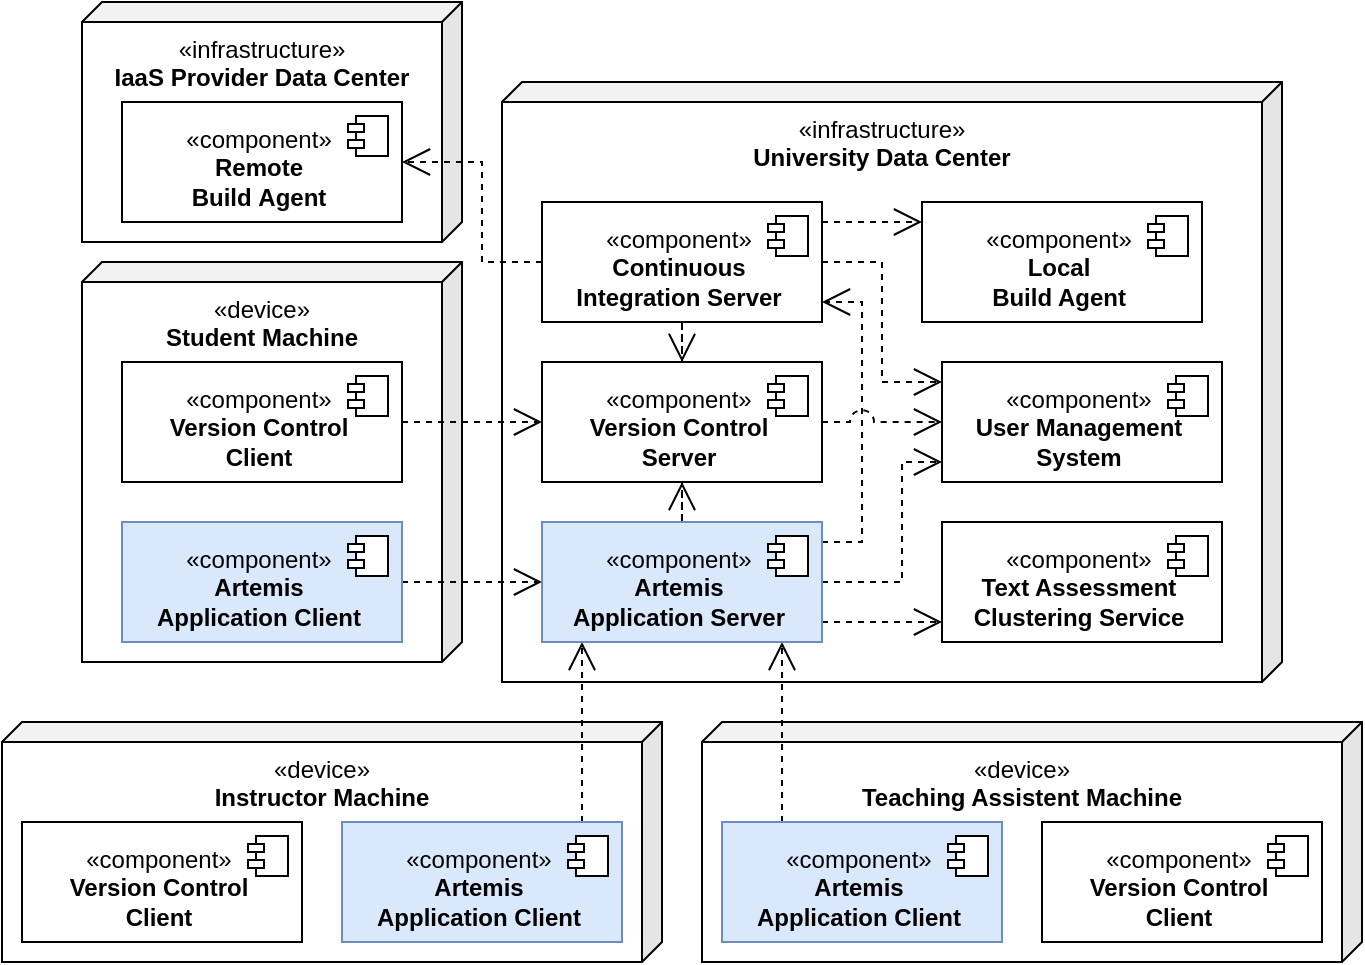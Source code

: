 <mxfile version="11.1.1" type="device"><diagram id="VvR8TUml3UKFqzGlsAcY" name="Page-1"><mxGraphModel dx="1181" dy="688" grid="1" gridSize="10" guides="1" tooltips="1" connect="1" arrows="1" fold="1" page="1" pageScale="1" pageWidth="827" pageHeight="1169" math="0" shadow="0"><root><mxCell id="0"/><mxCell id="1" parent="0"/><mxCell id="8SVieCQln2j5EuZ8TaGe-26" value="«infrastructure»&lt;br&gt;&lt;b&gt;University Data Center&lt;/b&gt;" style="shape=cube;whiteSpace=wrap;html=1;boundedLbl=1;backgroundOutline=1;darkOpacity=0.05;darkOpacity2=0.1;size=10;flipV=0;flipH=1;fillColor=none;verticalAlign=top;" vertex="1" parent="1"><mxGeometry x="280" y="70" width="390" height="300" as="geometry"/></mxCell><mxCell id="8SVieCQln2j5EuZ8TaGe-1" value="«infrastructure»&lt;br&gt;&lt;b&gt;IaaS Provider Data Center&lt;/b&gt;" style="shape=cube;whiteSpace=wrap;html=1;boundedLbl=1;backgroundOutline=1;darkOpacity=0.05;darkOpacity2=0.1;size=10;flipV=0;flipH=1;fillColor=none;verticalAlign=top;" vertex="1" parent="1"><mxGeometry x="70" y="30" width="190" height="120" as="geometry"/></mxCell><mxCell id="8SVieCQln2j5EuZ8TaGe-2" value="«component»&lt;br&gt;&lt;b&gt;Remote&lt;br&gt;Build&amp;nbsp;Agent&lt;/b&gt;" style="html=1;fillColor=#ffffff;spacingRight=5;align=center;spacingTop=5;" vertex="1" parent="1"><mxGeometry x="90" y="80" width="140" height="60" as="geometry"/></mxCell><mxCell id="8SVieCQln2j5EuZ8TaGe-3" value="" style="shape=component;jettyWidth=8;jettyHeight=4;" vertex="1" parent="8SVieCQln2j5EuZ8TaGe-2"><mxGeometry x="1" width="20" height="20" relative="1" as="geometry"><mxPoint x="-27" y="7" as="offset"/></mxGeometry></mxCell><mxCell id="8SVieCQln2j5EuZ8TaGe-4" value="«device»&lt;br&gt;&lt;b&gt;Student Machine&lt;/b&gt;" style="shape=cube;whiteSpace=wrap;html=1;boundedLbl=1;backgroundOutline=1;darkOpacity=0.05;darkOpacity2=0.1;size=10;flipV=0;flipH=1;fillColor=none;verticalAlign=top;" vertex="1" parent="1"><mxGeometry x="70" y="160" width="190" height="200" as="geometry"/></mxCell><mxCell id="8SVieCQln2j5EuZ8TaGe-32" style="edgeStyle=orthogonalEdgeStyle;rounded=0;jumpStyle=arc;jumpSize=12;orthogonalLoop=1;jettySize=auto;html=1;exitX=1;exitY=0.5;exitDx=0;exitDy=0;dashed=1;startSize=12;endArrow=open;endFill=0;endSize=12;" edge="1" parent="1" source="8SVieCQln2j5EuZ8TaGe-5" target="8SVieCQln2j5EuZ8TaGe-30"><mxGeometry relative="1" as="geometry"/></mxCell><mxCell id="8SVieCQln2j5EuZ8TaGe-5" value="«component»&lt;br&gt;&lt;b&gt;Version Control&lt;br&gt;Client&lt;/b&gt;" style="html=1;fillColor=#ffffff;spacingRight=5;spacingTop=5;" vertex="1" parent="1"><mxGeometry x="90" y="210" width="140" height="60" as="geometry"/></mxCell><mxCell id="8SVieCQln2j5EuZ8TaGe-6" value="" style="shape=component;jettyWidth=8;jettyHeight=4;" vertex="1" parent="8SVieCQln2j5EuZ8TaGe-5"><mxGeometry x="1" width="20" height="20" relative="1" as="geometry"><mxPoint x="-27" y="7" as="offset"/></mxGeometry></mxCell><mxCell id="8SVieCQln2j5EuZ8TaGe-29" style="edgeStyle=orthogonalEdgeStyle;rounded=0;orthogonalLoop=1;jettySize=auto;html=1;exitX=1;exitY=0.5;exitDx=0;exitDy=0;jumpSize=12;endSize=12;startSize=12;jumpStyle=arc;endArrow=open;endFill=0;dashed=1;" edge="1" parent="1" source="8SVieCQln2j5EuZ8TaGe-7" target="8SVieCQln2j5EuZ8TaGe-27"><mxGeometry relative="1" as="geometry"/></mxCell><mxCell id="8SVieCQln2j5EuZ8TaGe-7" value="«component»&lt;br&gt;&lt;b&gt;Artemis&lt;br&gt;Application&amp;nbsp;Client&lt;/b&gt;" style="html=1;fillColor=#dae8fc;strokeColor=#6c8ebf;spacingRight=5;spacingTop=5;" vertex="1" parent="1"><mxGeometry x="90" y="290" width="140" height="60" as="geometry"/></mxCell><mxCell id="8SVieCQln2j5EuZ8TaGe-8" value="" style="shape=component;jettyWidth=8;jettyHeight=4;" vertex="1" parent="8SVieCQln2j5EuZ8TaGe-7"><mxGeometry x="1" width="20" height="20" relative="1" as="geometry"><mxPoint x="-27" y="7" as="offset"/></mxGeometry></mxCell><mxCell id="8SVieCQln2j5EuZ8TaGe-21" value="«device»&lt;br&gt;&lt;b&gt;Instructor Machine&lt;/b&gt;" style="shape=cube;whiteSpace=wrap;html=1;boundedLbl=1;backgroundOutline=1;darkOpacity=0.05;darkOpacity2=0.1;size=10;flipV=0;flipH=1;fillColor=none;verticalAlign=top;" vertex="1" parent="1"><mxGeometry x="30" y="390" width="330" height="120" as="geometry"/></mxCell><mxCell id="8SVieCQln2j5EuZ8TaGe-22" value="«component»&lt;br&gt;&lt;b&gt;Version Control&lt;br&gt;Client&lt;/b&gt;" style="html=1;fillColor=#ffffff;spacingRight=5;spacingTop=5;" vertex="1" parent="1"><mxGeometry x="40" y="440" width="140" height="60" as="geometry"/></mxCell><mxCell id="8SVieCQln2j5EuZ8TaGe-23" value="" style="shape=component;jettyWidth=8;jettyHeight=4;" vertex="1" parent="8SVieCQln2j5EuZ8TaGe-22"><mxGeometry x="1" width="20" height="20" relative="1" as="geometry"><mxPoint x="-27" y="7" as="offset"/></mxGeometry></mxCell><mxCell id="8SVieCQln2j5EuZ8TaGe-50" style="edgeStyle=orthogonalEdgeStyle;rounded=0;jumpStyle=arc;jumpSize=12;orthogonalLoop=1;jettySize=auto;html=1;dashed=1;startSize=12;endArrow=open;endFill=0;endSize=12;" edge="1" parent="1" source="8SVieCQln2j5EuZ8TaGe-24" target="8SVieCQln2j5EuZ8TaGe-27"><mxGeometry relative="1" as="geometry"><Array as="points"><mxPoint x="320" y="410"/><mxPoint x="320" y="410"/></Array></mxGeometry></mxCell><mxCell id="8SVieCQln2j5EuZ8TaGe-24" value="«component»&lt;br&gt;&lt;b&gt;Artemis&lt;br&gt;Application Client&lt;/b&gt;" style="html=1;fillColor=#dae8fc;strokeColor=#6c8ebf;spacingRight=5;spacingTop=5;" vertex="1" parent="1"><mxGeometry x="200" y="440" width="140" height="60" as="geometry"/></mxCell><mxCell id="8SVieCQln2j5EuZ8TaGe-25" value="" style="shape=component;jettyWidth=8;jettyHeight=4;" vertex="1" parent="8SVieCQln2j5EuZ8TaGe-24"><mxGeometry x="1" width="20" height="20" relative="1" as="geometry"><mxPoint x="-27" y="7" as="offset"/></mxGeometry></mxCell><mxCell id="8SVieCQln2j5EuZ8TaGe-16" value="«device»&lt;br&gt;&lt;b&gt;Teaching Assistent Machine&lt;/b&gt;" style="shape=cube;whiteSpace=wrap;html=1;boundedLbl=1;backgroundOutline=1;darkOpacity=0.05;darkOpacity2=0.1;size=10;flipV=0;flipH=1;fillColor=none;verticalAlign=top;" vertex="1" parent="1"><mxGeometry x="380" y="390" width="330" height="120" as="geometry"/></mxCell><mxCell id="8SVieCQln2j5EuZ8TaGe-17" value="«component»&lt;br&gt;&lt;b&gt;Version Control&lt;br&gt;Client&lt;/b&gt;" style="html=1;fillColor=#ffffff;spacingRight=5;spacingTop=5;" vertex="1" parent="1"><mxGeometry x="550" y="440" width="140" height="60" as="geometry"/></mxCell><mxCell id="8SVieCQln2j5EuZ8TaGe-18" value="" style="shape=component;jettyWidth=8;jettyHeight=4;" vertex="1" parent="8SVieCQln2j5EuZ8TaGe-17"><mxGeometry x="1" width="20" height="20" relative="1" as="geometry"><mxPoint x="-27" y="7" as="offset"/></mxGeometry></mxCell><mxCell id="8SVieCQln2j5EuZ8TaGe-51" style="edgeStyle=orthogonalEdgeStyle;rounded=0;jumpStyle=arc;jumpSize=12;orthogonalLoop=1;jettySize=auto;html=1;dashed=1;startSize=12;endArrow=open;endFill=0;endSize=12;" edge="1" parent="1" source="8SVieCQln2j5EuZ8TaGe-19" target="8SVieCQln2j5EuZ8TaGe-27"><mxGeometry relative="1" as="geometry"><Array as="points"><mxPoint x="420" y="410"/><mxPoint x="420" y="410"/></Array></mxGeometry></mxCell><mxCell id="8SVieCQln2j5EuZ8TaGe-19" value="«component»&lt;br&gt;&lt;b&gt;Artemis&lt;br&gt;Application Client&lt;/b&gt;" style="html=1;fillColor=#dae8fc;strokeColor=#6c8ebf;spacingRight=5;spacingTop=5;" vertex="1" parent="1"><mxGeometry x="390" y="440" width="140" height="60" as="geometry"/></mxCell><mxCell id="8SVieCQln2j5EuZ8TaGe-20" value="" style="shape=component;jettyWidth=8;jettyHeight=4;" vertex="1" parent="8SVieCQln2j5EuZ8TaGe-19"><mxGeometry x="1" width="20" height="20" relative="1" as="geometry"><mxPoint x="-27" y="7" as="offset"/></mxGeometry></mxCell><mxCell id="8SVieCQln2j5EuZ8TaGe-39" style="edgeStyle=orthogonalEdgeStyle;rounded=0;jumpStyle=arc;jumpSize=12;orthogonalLoop=1;jettySize=auto;html=1;exitX=0.5;exitY=0;exitDx=0;exitDy=0;dashed=1;startSize=12;endArrow=open;endFill=0;endSize=12;" edge="1" parent="1" source="8SVieCQln2j5EuZ8TaGe-27" target="8SVieCQln2j5EuZ8TaGe-30"><mxGeometry relative="1" as="geometry"/></mxCell><mxCell id="8SVieCQln2j5EuZ8TaGe-41" style="edgeStyle=orthogonalEdgeStyle;rounded=0;jumpStyle=arc;jumpSize=12;orthogonalLoop=1;jettySize=auto;html=1;dashed=1;startSize=12;endArrow=open;endFill=0;endSize=12;" edge="1" parent="1" source="8SVieCQln2j5EuZ8TaGe-27" target="8SVieCQln2j5EuZ8TaGe-33"><mxGeometry relative="1" as="geometry"><Array as="points"><mxPoint x="460" y="300"/><mxPoint x="460" y="180"/></Array></mxGeometry></mxCell><mxCell id="8SVieCQln2j5EuZ8TaGe-46" style="edgeStyle=orthogonalEdgeStyle;rounded=0;jumpStyle=arc;jumpSize=12;orthogonalLoop=1;jettySize=auto;html=1;dashed=1;startSize=12;endArrow=open;endFill=0;endSize=12;" edge="1" parent="1" source="8SVieCQln2j5EuZ8TaGe-27" target="8SVieCQln2j5EuZ8TaGe-42"><mxGeometry relative="1" as="geometry"><Array as="points"><mxPoint x="480" y="320"/><mxPoint x="480" y="260"/></Array></mxGeometry></mxCell><mxCell id="8SVieCQln2j5EuZ8TaGe-49" style="edgeStyle=orthogonalEdgeStyle;rounded=0;jumpStyle=arc;jumpSize=12;orthogonalLoop=1;jettySize=auto;html=1;dashed=1;startSize=12;endArrow=open;endFill=0;endSize=12;" edge="1" parent="1" source="8SVieCQln2j5EuZ8TaGe-27" target="8SVieCQln2j5EuZ8TaGe-47"><mxGeometry relative="1" as="geometry"><Array as="points"><mxPoint x="460" y="340"/><mxPoint x="460" y="340"/></Array></mxGeometry></mxCell><mxCell id="8SVieCQln2j5EuZ8TaGe-27" value="«component»&lt;br&gt;&lt;b&gt;Artemis&lt;br&gt;Application Server&lt;/b&gt;" style="html=1;fillColor=#dae8fc;strokeColor=#6c8ebf;spacingRight=5;spacingTop=5;" vertex="1" parent="1"><mxGeometry x="300" y="290" width="140" height="60" as="geometry"/></mxCell><mxCell id="8SVieCQln2j5EuZ8TaGe-28" value="" style="shape=component;jettyWidth=8;jettyHeight=4;" vertex="1" parent="8SVieCQln2j5EuZ8TaGe-27"><mxGeometry x="1" width="20" height="20" relative="1" as="geometry"><mxPoint x="-27" y="7" as="offset"/></mxGeometry></mxCell><mxCell id="8SVieCQln2j5EuZ8TaGe-44" style="edgeStyle=orthogonalEdgeStyle;rounded=0;jumpStyle=arc;jumpSize=12;orthogonalLoop=1;jettySize=auto;html=1;exitX=1;exitY=0.5;exitDx=0;exitDy=0;dashed=1;startSize=12;endArrow=open;endFill=0;endSize=12;" edge="1" parent="1" source="8SVieCQln2j5EuZ8TaGe-30" target="8SVieCQln2j5EuZ8TaGe-42"><mxGeometry relative="1" as="geometry"><Array as="points"><mxPoint x="490" y="240"/><mxPoint x="490" y="240"/></Array></mxGeometry></mxCell><mxCell id="8SVieCQln2j5EuZ8TaGe-30" value="«component»&lt;br&gt;&lt;b&gt;Version Control&lt;br&gt;Server&lt;/b&gt;" style="html=1;fillColor=#ffffff;spacingRight=5;spacingTop=5;" vertex="1" parent="1"><mxGeometry x="300" y="210" width="140" height="60" as="geometry"/></mxCell><mxCell id="8SVieCQln2j5EuZ8TaGe-31" value="" style="shape=component;jettyWidth=8;jettyHeight=4;" vertex="1" parent="8SVieCQln2j5EuZ8TaGe-30"><mxGeometry x="1" width="20" height="20" relative="1" as="geometry"><mxPoint x="-27" y="7" as="offset"/></mxGeometry></mxCell><mxCell id="8SVieCQln2j5EuZ8TaGe-37" style="edgeStyle=orthogonalEdgeStyle;rounded=0;jumpStyle=arc;jumpSize=12;orthogonalLoop=1;jettySize=auto;html=1;dashed=1;startSize=12;endArrow=open;endFill=0;endSize=12;" edge="1" parent="1" source="8SVieCQln2j5EuZ8TaGe-33" target="8SVieCQln2j5EuZ8TaGe-35"><mxGeometry relative="1" as="geometry"><Array as="points"><mxPoint x="470" y="140"/><mxPoint x="470" y="140"/></Array></mxGeometry></mxCell><mxCell id="8SVieCQln2j5EuZ8TaGe-38" style="edgeStyle=orthogonalEdgeStyle;rounded=0;jumpStyle=arc;jumpSize=12;orthogonalLoop=1;jettySize=auto;html=1;exitX=0.5;exitY=1;exitDx=0;exitDy=0;dashed=1;startSize=12;endArrow=open;endFill=0;endSize=12;" edge="1" parent="1" source="8SVieCQln2j5EuZ8TaGe-33" target="8SVieCQln2j5EuZ8TaGe-30"><mxGeometry relative="1" as="geometry"/></mxCell><mxCell id="8SVieCQln2j5EuZ8TaGe-40" style="edgeStyle=orthogonalEdgeStyle;rounded=0;jumpStyle=arc;jumpSize=12;orthogonalLoop=1;jettySize=auto;html=1;dashed=1;startSize=12;endArrow=open;endFill=0;endSize=12;" edge="1" parent="1" source="8SVieCQln2j5EuZ8TaGe-33" target="8SVieCQln2j5EuZ8TaGe-2"><mxGeometry relative="1" as="geometry"><mxPoint x="260" y="160" as="sourcePoint"/><Array as="points"><mxPoint x="270" y="160"/><mxPoint x="270" y="110"/></Array></mxGeometry></mxCell><mxCell id="8SVieCQln2j5EuZ8TaGe-45" style="edgeStyle=orthogonalEdgeStyle;rounded=0;jumpStyle=arc;jumpSize=12;orthogonalLoop=1;jettySize=auto;html=1;dashed=1;startSize=12;endArrow=open;endFill=0;endSize=12;" edge="1" parent="1" source="8SVieCQln2j5EuZ8TaGe-33" target="8SVieCQln2j5EuZ8TaGe-42"><mxGeometry relative="1" as="geometry"><Array as="points"><mxPoint x="470" y="160"/><mxPoint x="470" y="220"/></Array></mxGeometry></mxCell><mxCell id="8SVieCQln2j5EuZ8TaGe-33" value="«component»&lt;br&gt;&lt;b&gt;Continuous&lt;br&gt;Integration&amp;nbsp;Server&lt;/b&gt;" style="html=1;fillColor=#ffffff;spacingRight=5;spacingTop=5;" vertex="1" parent="1"><mxGeometry x="300" y="130" width="140" height="60" as="geometry"/></mxCell><mxCell id="8SVieCQln2j5EuZ8TaGe-34" value="" style="shape=component;jettyWidth=8;jettyHeight=4;" vertex="1" parent="8SVieCQln2j5EuZ8TaGe-33"><mxGeometry x="1" width="20" height="20" relative="1" as="geometry"><mxPoint x="-27" y="7" as="offset"/></mxGeometry></mxCell><mxCell id="8SVieCQln2j5EuZ8TaGe-35" value="«component»&lt;br&gt;&lt;b&gt;Local&lt;br&gt;Build Agent&lt;/b&gt;" style="html=1;fillColor=#ffffff;spacingRight=5;spacingTop=5;" vertex="1" parent="1"><mxGeometry x="490" y="130" width="140" height="60" as="geometry"/></mxCell><mxCell id="8SVieCQln2j5EuZ8TaGe-36" value="" style="shape=component;jettyWidth=8;jettyHeight=4;" vertex="1" parent="8SVieCQln2j5EuZ8TaGe-35"><mxGeometry x="1" width="20" height="20" relative="1" as="geometry"><mxPoint x="-27" y="7" as="offset"/></mxGeometry></mxCell><mxCell id="8SVieCQln2j5EuZ8TaGe-42" value="«component»&lt;br&gt;&lt;b&gt;User&amp;nbsp;Management&lt;br&gt;System&lt;/b&gt;" style="html=1;fillColor=#ffffff;spacingRight=5;spacingTop=5;" vertex="1" parent="1"><mxGeometry x="500" y="210" width="140" height="60" as="geometry"/></mxCell><mxCell id="8SVieCQln2j5EuZ8TaGe-43" value="" style="shape=component;jettyWidth=8;jettyHeight=4;" vertex="1" parent="8SVieCQln2j5EuZ8TaGe-42"><mxGeometry x="1" width="20" height="20" relative="1" as="geometry"><mxPoint x="-27" y="7" as="offset"/></mxGeometry></mxCell><mxCell id="8SVieCQln2j5EuZ8TaGe-47" value="«component»&lt;br&gt;&lt;b&gt;Text Assessment&lt;br&gt;Clustering Service&lt;/b&gt;" style="html=1;fillColor=#ffffff;spacingRight=5;spacingTop=5;" vertex="1" parent="1"><mxGeometry x="500" y="290" width="140" height="60" as="geometry"/></mxCell><mxCell id="8SVieCQln2j5EuZ8TaGe-48" value="" style="shape=component;jettyWidth=8;jettyHeight=4;" vertex="1" parent="8SVieCQln2j5EuZ8TaGe-47"><mxGeometry x="1" width="20" height="20" relative="1" as="geometry"><mxPoint x="-27" y="7" as="offset"/></mxGeometry></mxCell></root></mxGraphModel></diagram></mxfile>